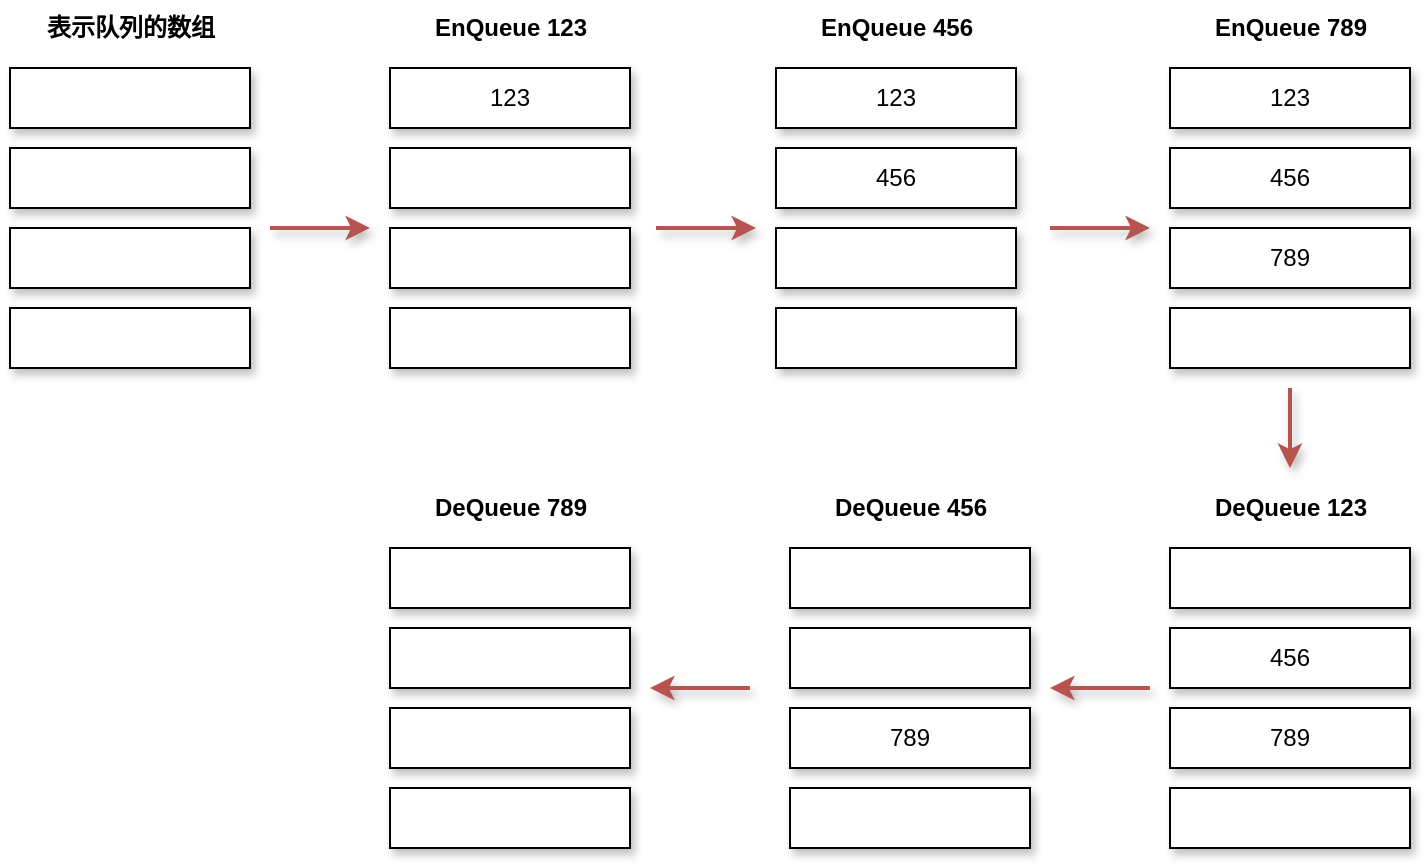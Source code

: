 <mxfile version="14.1.5" type="device"><diagram id="Xf3JV87v14ruvW6JA2ir" name="第 1 页"><mxGraphModel dx="1086" dy="966" grid="1" gridSize="10" guides="1" tooltips="1" connect="1" arrows="1" fold="1" page="1" pageScale="1" pageWidth="827" pageHeight="1169" math="0" shadow="0"><root><mxCell id="0"/><mxCell id="1" parent="0"/><mxCell id="hj06Adsj9r4l9sIJsxoD-4" value="" style="rounded=0;whiteSpace=wrap;html=1;shadow=1;" parent="1" vertex="1"><mxGeometry x="90" y="120" width="120" height="30" as="geometry"/></mxCell><mxCell id="hj06Adsj9r4l9sIJsxoD-5" value="表示队列的数组" style="text;html=1;align=center;verticalAlign=middle;resizable=0;points=[];autosize=1;fontStyle=1;shadow=1;" parent="1" vertex="1"><mxGeometry x="100" y="90" width="100" height="20" as="geometry"/></mxCell><mxCell id="hj06Adsj9r4l9sIJsxoD-6" value="" style="rounded=0;whiteSpace=wrap;html=1;shadow=1;" parent="1" vertex="1"><mxGeometry x="90" y="160" width="120" height="30" as="geometry"/></mxCell><mxCell id="hj06Adsj9r4l9sIJsxoD-8" value="" style="rounded=0;whiteSpace=wrap;html=1;shadow=1;" parent="1" vertex="1"><mxGeometry x="90" y="200" width="120" height="30" as="geometry"/></mxCell><mxCell id="hj06Adsj9r4l9sIJsxoD-9" value="" style="rounded=0;whiteSpace=wrap;html=1;shadow=1;" parent="1" vertex="1"><mxGeometry x="90" y="240" width="120" height="30" as="geometry"/></mxCell><mxCell id="hj06Adsj9r4l9sIJsxoD-15" value="123" style="rounded=0;whiteSpace=wrap;html=1;shadow=1;" parent="1" vertex="1"><mxGeometry x="280" y="120" width="120" height="30" as="geometry"/></mxCell><mxCell id="hj06Adsj9r4l9sIJsxoD-16" value="EnQueue 123" style="text;html=1;align=center;verticalAlign=middle;resizable=0;points=[];autosize=1;fontStyle=1;shadow=1;" parent="1" vertex="1"><mxGeometry x="295" y="90" width="90" height="20" as="geometry"/></mxCell><mxCell id="hj06Adsj9r4l9sIJsxoD-17" value="" style="rounded=0;whiteSpace=wrap;html=1;shadow=1;" parent="1" vertex="1"><mxGeometry x="280" y="160" width="120" height="30" as="geometry"/></mxCell><mxCell id="hj06Adsj9r4l9sIJsxoD-18" value="" style="rounded=0;whiteSpace=wrap;html=1;shadow=1;" parent="1" vertex="1"><mxGeometry x="280" y="200" width="120" height="30" as="geometry"/></mxCell><mxCell id="hj06Adsj9r4l9sIJsxoD-19" value="" style="rounded=0;whiteSpace=wrap;html=1;shadow=1;" parent="1" vertex="1"><mxGeometry x="280" y="240" width="120" height="30" as="geometry"/></mxCell><mxCell id="hj06Adsj9r4l9sIJsxoD-20" value="" style="endArrow=classic;html=1;fillColor=#f8cecc;strokeColor=#b85450;strokeWidth=2;shadow=1;" parent="1" edge="1"><mxGeometry width="50" height="50" relative="1" as="geometry"><mxPoint x="220" y="200" as="sourcePoint"/><mxPoint x="270" y="200" as="targetPoint"/></mxGeometry></mxCell><mxCell id="hj06Adsj9r4l9sIJsxoD-21" value="123" style="rounded=0;whiteSpace=wrap;html=1;shadow=1;" parent="1" vertex="1"><mxGeometry x="473" y="120" width="120" height="30" as="geometry"/></mxCell><mxCell id="hj06Adsj9r4l9sIJsxoD-22" value="EnQueue 456" style="text;html=1;align=center;verticalAlign=middle;resizable=0;points=[];autosize=1;fontStyle=1;shadow=1;" parent="1" vertex="1"><mxGeometry x="488" y="90" width="90" height="20" as="geometry"/></mxCell><mxCell id="hj06Adsj9r4l9sIJsxoD-23" value="456" style="rounded=0;whiteSpace=wrap;html=1;shadow=1;" parent="1" vertex="1"><mxGeometry x="473" y="160" width="120" height="30" as="geometry"/></mxCell><mxCell id="hj06Adsj9r4l9sIJsxoD-24" value="" style="rounded=0;whiteSpace=wrap;html=1;shadow=1;" parent="1" vertex="1"><mxGeometry x="473" y="200" width="120" height="30" as="geometry"/></mxCell><mxCell id="hj06Adsj9r4l9sIJsxoD-25" value="" style="rounded=0;whiteSpace=wrap;html=1;shadow=1;" parent="1" vertex="1"><mxGeometry x="473" y="240" width="120" height="30" as="geometry"/></mxCell><mxCell id="hj06Adsj9r4l9sIJsxoD-26" value="" style="endArrow=classic;html=1;fillColor=#f8cecc;strokeColor=#b85450;strokeWidth=2;shadow=1;" parent="1" edge="1"><mxGeometry width="50" height="50" relative="1" as="geometry"><mxPoint x="413" y="200" as="sourcePoint"/><mxPoint x="463" y="200" as="targetPoint"/></mxGeometry></mxCell><mxCell id="hj06Adsj9r4l9sIJsxoD-27" value="123" style="rounded=0;whiteSpace=wrap;html=1;shadow=1;" parent="1" vertex="1"><mxGeometry x="670" y="120" width="120" height="30" as="geometry"/></mxCell><mxCell id="hj06Adsj9r4l9sIJsxoD-28" value="EnQueue 789" style="text;html=1;align=center;verticalAlign=middle;resizable=0;points=[];autosize=1;fontStyle=1;shadow=1;" parent="1" vertex="1"><mxGeometry x="685" y="90" width="90" height="20" as="geometry"/></mxCell><mxCell id="hj06Adsj9r4l9sIJsxoD-29" value="456" style="rounded=0;whiteSpace=wrap;html=1;shadow=1;" parent="1" vertex="1"><mxGeometry x="670" y="160" width="120" height="30" as="geometry"/></mxCell><mxCell id="hj06Adsj9r4l9sIJsxoD-30" value="789" style="rounded=0;whiteSpace=wrap;html=1;shadow=1;" parent="1" vertex="1"><mxGeometry x="670" y="200" width="120" height="30" as="geometry"/></mxCell><mxCell id="hj06Adsj9r4l9sIJsxoD-31" value="" style="rounded=0;whiteSpace=wrap;html=1;shadow=1;" parent="1" vertex="1"><mxGeometry x="670" y="240" width="120" height="30" as="geometry"/></mxCell><mxCell id="hj06Adsj9r4l9sIJsxoD-32" value="" style="endArrow=classic;html=1;fillColor=#f8cecc;strokeColor=#b85450;strokeWidth=2;shadow=1;" parent="1" edge="1"><mxGeometry width="50" height="50" relative="1" as="geometry"><mxPoint x="610" y="200" as="sourcePoint"/><mxPoint x="660" y="200" as="targetPoint"/></mxGeometry></mxCell><mxCell id="hj06Adsj9r4l9sIJsxoD-33" value="" style="endArrow=classic;html=1;fillColor=#f8cecc;strokeColor=#b85450;strokeWidth=2;shadow=1;" parent="1" edge="1"><mxGeometry width="50" height="50" relative="1" as="geometry"><mxPoint x="730" y="280" as="sourcePoint"/><mxPoint x="730" y="320" as="targetPoint"/></mxGeometry></mxCell><mxCell id="hj06Adsj9r4l9sIJsxoD-34" value="" style="rounded=0;whiteSpace=wrap;html=1;shadow=1;" parent="1" vertex="1"><mxGeometry x="670" y="360" width="120" height="30" as="geometry"/></mxCell><mxCell id="hj06Adsj9r4l9sIJsxoD-35" value="DeQueue 123" style="text;html=1;align=center;verticalAlign=middle;resizable=0;points=[];autosize=1;fontStyle=1;shadow=1;" parent="1" vertex="1"><mxGeometry x="685" y="330" width="90" height="20" as="geometry"/></mxCell><mxCell id="hj06Adsj9r4l9sIJsxoD-36" value="456" style="rounded=0;whiteSpace=wrap;html=1;shadow=1;" parent="1" vertex="1"><mxGeometry x="670" y="400" width="120" height="30" as="geometry"/></mxCell><mxCell id="hj06Adsj9r4l9sIJsxoD-37" value="789" style="rounded=0;whiteSpace=wrap;html=1;shadow=1;" parent="1" vertex="1"><mxGeometry x="670" y="440" width="120" height="30" as="geometry"/></mxCell><mxCell id="hj06Adsj9r4l9sIJsxoD-38" value="" style="rounded=0;whiteSpace=wrap;html=1;shadow=1;" parent="1" vertex="1"><mxGeometry x="670" y="480" width="120" height="30" as="geometry"/></mxCell><mxCell id="hj06Adsj9r4l9sIJsxoD-39" value="" style="endArrow=classic;html=1;fillColor=#f8cecc;strokeColor=#b85450;strokeWidth=2;shadow=1;" parent="1" edge="1"><mxGeometry width="50" height="50" relative="1" as="geometry"><mxPoint x="660" y="430" as="sourcePoint"/><mxPoint x="610" y="430" as="targetPoint"/></mxGeometry></mxCell><mxCell id="hj06Adsj9r4l9sIJsxoD-40" value="" style="rounded=0;whiteSpace=wrap;html=1;shadow=1;" parent="1" vertex="1"><mxGeometry x="480" y="360" width="120" height="30" as="geometry"/></mxCell><mxCell id="hj06Adsj9r4l9sIJsxoD-41" value="DeQueue 456" style="text;html=1;align=center;verticalAlign=middle;resizable=0;points=[];autosize=1;fontStyle=1;shadow=1;" parent="1" vertex="1"><mxGeometry x="495" y="330" width="90" height="20" as="geometry"/></mxCell><mxCell id="hj06Adsj9r4l9sIJsxoD-42" value="" style="rounded=0;whiteSpace=wrap;html=1;shadow=1;" parent="1" vertex="1"><mxGeometry x="480" y="400" width="120" height="30" as="geometry"/></mxCell><mxCell id="hj06Adsj9r4l9sIJsxoD-43" value="&lt;span&gt;789&lt;/span&gt;" style="rounded=0;whiteSpace=wrap;html=1;shadow=1;" parent="1" vertex="1"><mxGeometry x="480" y="440" width="120" height="30" as="geometry"/></mxCell><mxCell id="hj06Adsj9r4l9sIJsxoD-44" value="" style="rounded=0;whiteSpace=wrap;html=1;shadow=1;" parent="1" vertex="1"><mxGeometry x="480" y="480" width="120" height="30" as="geometry"/></mxCell><mxCell id="hj06Adsj9r4l9sIJsxoD-45" value="" style="endArrow=classic;html=1;fillColor=#f8cecc;strokeColor=#b85450;strokeWidth=2;shadow=1;" parent="1" edge="1"><mxGeometry width="50" height="50" relative="1" as="geometry"><mxPoint x="460" y="430" as="sourcePoint"/><mxPoint x="410" y="430" as="targetPoint"/></mxGeometry></mxCell><mxCell id="hj06Adsj9r4l9sIJsxoD-46" value="" style="rounded=0;whiteSpace=wrap;html=1;shadow=1;" parent="1" vertex="1"><mxGeometry x="280" y="360" width="120" height="30" as="geometry"/></mxCell><mxCell id="hj06Adsj9r4l9sIJsxoD-47" value="DeQueue 789" style="text;html=1;align=center;verticalAlign=middle;resizable=0;points=[];autosize=1;fontStyle=1;shadow=1;" parent="1" vertex="1"><mxGeometry x="295" y="330" width="90" height="20" as="geometry"/></mxCell><mxCell id="hj06Adsj9r4l9sIJsxoD-48" value="" style="rounded=0;whiteSpace=wrap;html=1;shadow=1;" parent="1" vertex="1"><mxGeometry x="280" y="400" width="120" height="30" as="geometry"/></mxCell><mxCell id="hj06Adsj9r4l9sIJsxoD-49" value="" style="rounded=0;whiteSpace=wrap;html=1;shadow=1;" parent="1" vertex="1"><mxGeometry x="280" y="440" width="120" height="30" as="geometry"/></mxCell><mxCell id="hj06Adsj9r4l9sIJsxoD-50" value="" style="rounded=0;whiteSpace=wrap;html=1;shadow=1;" parent="1" vertex="1"><mxGeometry x="280" y="480" width="120" height="30" as="geometry"/></mxCell></root></mxGraphModel></diagram></mxfile>